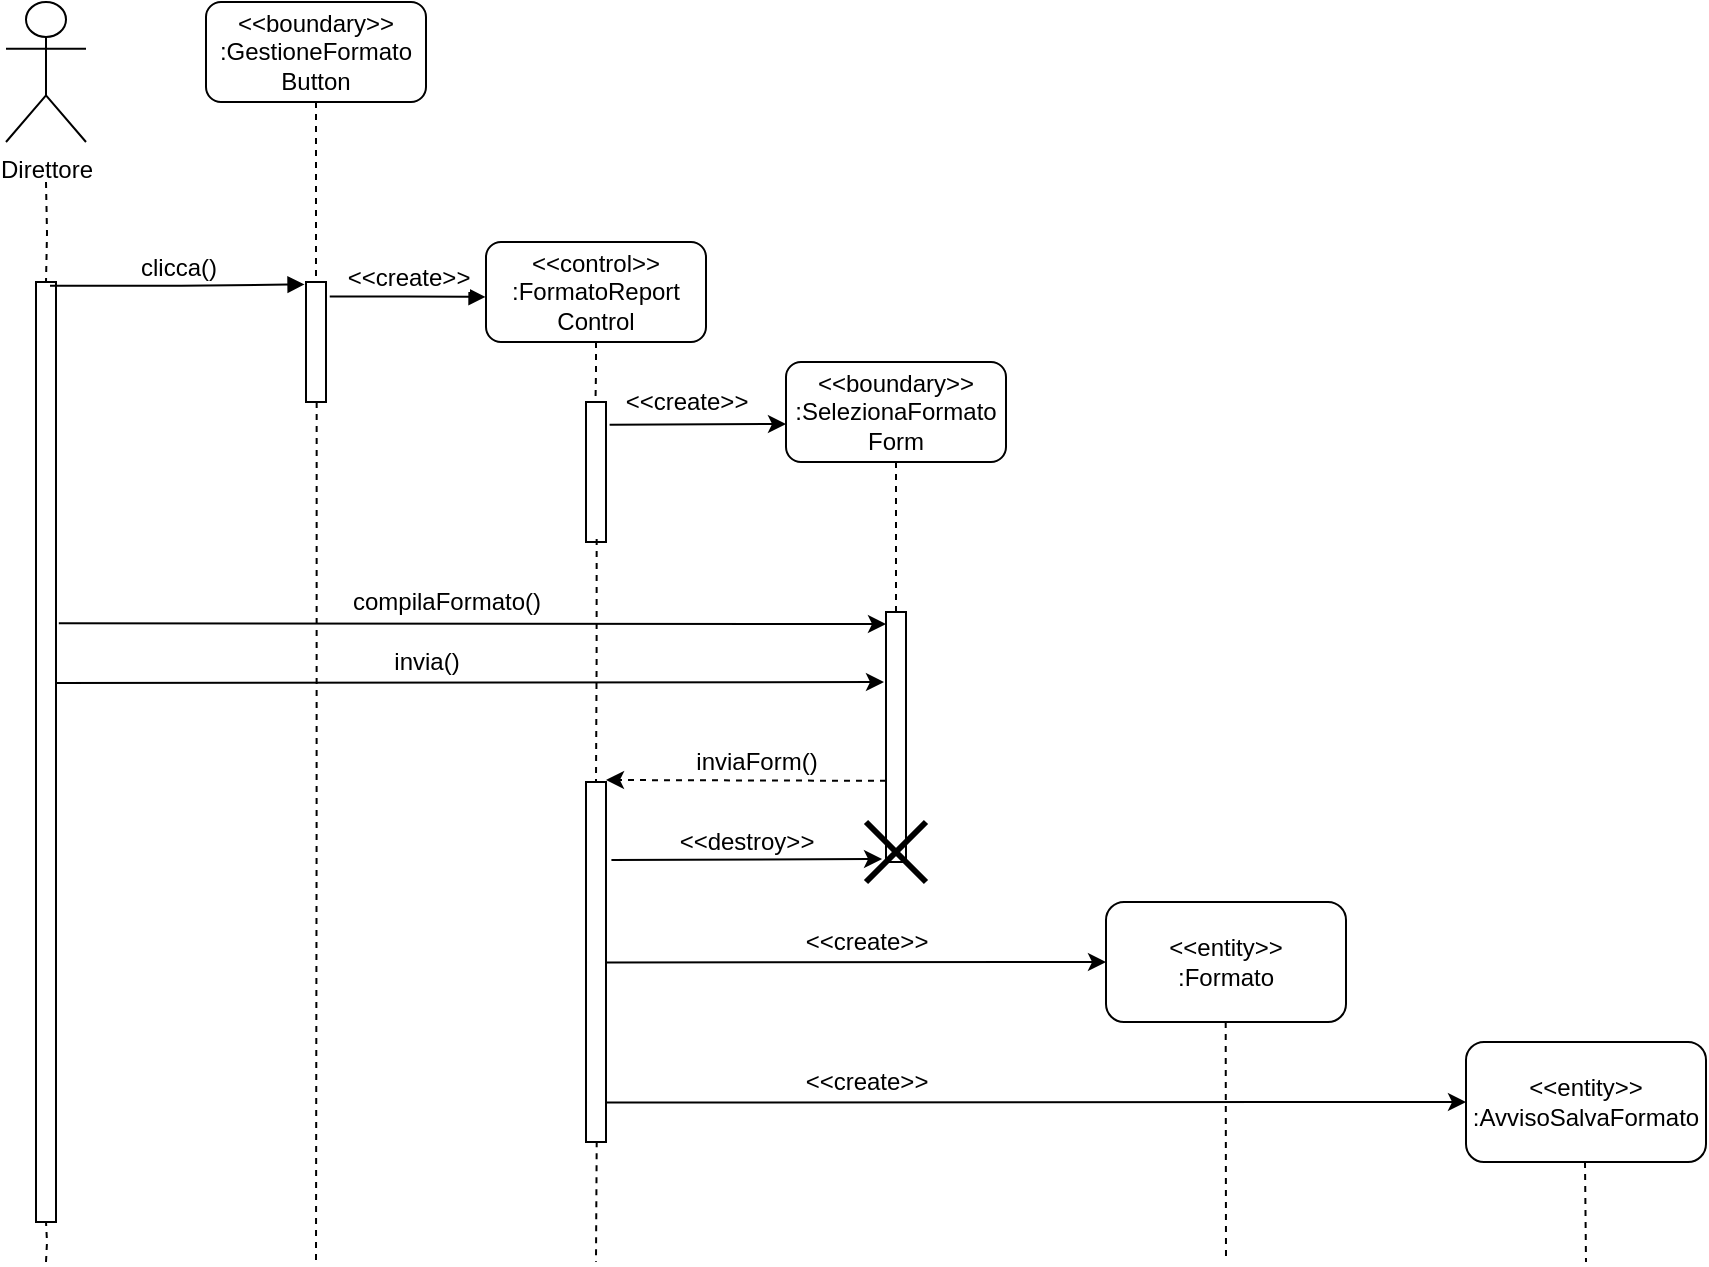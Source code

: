 <mxfile version="15.9.4" type="device"><diagram name="Page-1" id="13e1069c-82ec-6db2-03f1-153e76fe0fe0"><mxGraphModel dx="1038" dy="-322" grid="1" gridSize="10" guides="1" tooltips="1" connect="1" arrows="1" fold="1" page="1" pageScale="1" pageWidth="1100" pageHeight="850" background="none" math="0" shadow="0"><root><mxCell id="0"/><mxCell id="1" parent="0"/><mxCell id="kYW2kT-YFzAEgeHKtyE2-5" value="Direttore" style="shape=umlActor;verticalLabelPosition=bottom;verticalAlign=top;html=1;" parent="1" vertex="1"><mxGeometry x="110" y="890" width="40" height="70" as="geometry"/></mxCell><mxCell id="kYW2kT-YFzAEgeHKtyE2-7" value="" style="endArrow=none;dashed=1;html=1;rounded=0;edgeStyle=orthogonalEdgeStyle;" parent="1" target="kYW2kT-YFzAEgeHKtyE2-8" edge="1"><mxGeometry width="50" height="50" relative="1" as="geometry"><mxPoint x="130" y="980" as="sourcePoint"/><mxPoint x="130" y="920" as="targetPoint"/></mxGeometry></mxCell><mxCell id="kYW2kT-YFzAEgeHKtyE2-8" value="" style="html=1;points=[];perimeter=orthogonalPerimeter;" parent="1" vertex="1"><mxGeometry x="125" y="1030" width="10" height="470" as="geometry"/></mxCell><mxCell id="kYW2kT-YFzAEgeHKtyE2-9" value="&lt;font style=&quot;font-size: 12px&quot;&gt;clicca()&lt;/font&gt;" style="html=1;verticalAlign=bottom;endArrow=block;rounded=0;edgeStyle=orthogonalEdgeStyle;entryX=-0.071;entryY=0.02;entryDx=0;entryDy=0;entryPerimeter=0;exitX=0.7;exitY=0.004;exitDx=0;exitDy=0;exitPerimeter=0;" parent="1" source="kYW2kT-YFzAEgeHKtyE2-8" target="kYW2kT-YFzAEgeHKtyE2-16" edge="1"><mxGeometry width="80" relative="1" as="geometry"><mxPoint x="136" y="1032" as="sourcePoint"/><mxPoint x="250" y="1033" as="targetPoint"/></mxGeometry></mxCell><mxCell id="kYW2kT-YFzAEgeHKtyE2-14" value="&lt;font style=&quot;font-size: 12px&quot;&gt;&amp;lt;&amp;lt;boundary&amp;gt;&amp;gt;&lt;br&gt;:GestioneFormato&lt;br&gt;Button&lt;/font&gt;" style="rounded=1;whiteSpace=wrap;html=1;" parent="1" vertex="1"><mxGeometry x="210" y="890" width="110" height="50" as="geometry"/></mxCell><mxCell id="kYW2kT-YFzAEgeHKtyE2-15" value="" style="endArrow=none;dashed=1;html=1;rounded=0;edgeStyle=orthogonalEdgeStyle;exitX=0.5;exitY=1;exitDx=0;exitDy=0;entryX=0.5;entryY=-0.025;entryDx=0;entryDy=0;entryPerimeter=0;" parent="1" source="kYW2kT-YFzAEgeHKtyE2-14" target="kYW2kT-YFzAEgeHKtyE2-16" edge="1"><mxGeometry width="50" height="50" relative="1" as="geometry"><mxPoint x="500" y="1130" as="sourcePoint"/><mxPoint x="265" y="1030" as="targetPoint"/></mxGeometry></mxCell><mxCell id="kYW2kT-YFzAEgeHKtyE2-16" value="" style="html=1;points=[];perimeter=orthogonalPerimeter;" parent="1" vertex="1"><mxGeometry x="260" y="1030" width="10" height="60" as="geometry"/></mxCell><mxCell id="kYW2kT-YFzAEgeHKtyE2-17" value="&lt;font style=&quot;font-size: 12px&quot;&gt;&amp;lt;&amp;lt;create&amp;gt;&amp;gt;&lt;/font&gt;" style="html=1;verticalAlign=bottom;endArrow=block;rounded=0;edgeStyle=orthogonalEdgeStyle;exitX=1.186;exitY=0.121;exitDx=0;exitDy=0;exitPerimeter=0;entryX=-0.002;entryY=0.549;entryDx=0;entryDy=0;entryPerimeter=0;" parent="1" source="kYW2kT-YFzAEgeHKtyE2-16" target="kYW2kT-YFzAEgeHKtyE2-18" edge="1"><mxGeometry width="80" relative="1" as="geometry"><mxPoint x="142.0" y="1041.48" as="sourcePoint"/><mxPoint x="350" y="1037" as="targetPoint"/></mxGeometry></mxCell><mxCell id="kYW2kT-YFzAEgeHKtyE2-18" value="&lt;font style=&quot;font-size: 12px&quot;&gt;&amp;lt;&amp;lt;control&amp;gt;&amp;gt;&lt;br&gt;:FormatoReport&lt;br&gt;Control&lt;/font&gt;" style="rounded=1;whiteSpace=wrap;html=1;" parent="1" vertex="1"><mxGeometry x="350" y="1010" width="110" height="50" as="geometry"/></mxCell><mxCell id="kYW2kT-YFzAEgeHKtyE2-19" value="" style="endArrow=none;dashed=1;html=1;rounded=0;edgeStyle=orthogonalEdgeStyle;exitX=0.5;exitY=1;exitDx=0;exitDy=0;entryX=0.478;entryY=-0.033;entryDx=0;entryDy=0;entryPerimeter=0;" parent="1" source="kYW2kT-YFzAEgeHKtyE2-18" target="kYW2kT-YFzAEgeHKtyE2-20" edge="1"><mxGeometry width="50" height="50" relative="1" as="geometry"><mxPoint x="420" y="1050" as="sourcePoint"/><mxPoint x="405" y="1080" as="targetPoint"/></mxGeometry></mxCell><mxCell id="kYW2kT-YFzAEgeHKtyE2-20" value="" style="html=1;points=[];perimeter=orthogonalPerimeter;" parent="1" vertex="1"><mxGeometry x="400" y="1090" width="10" height="70" as="geometry"/></mxCell><mxCell id="kYW2kT-YFzAEgeHKtyE2-24" value="&lt;font style=&quot;font-size: 12px&quot;&gt;&amp;lt;&amp;lt;boundary&amp;gt;&amp;gt;&lt;br&gt;:SelezionaFormato&lt;br&gt;Form&lt;/font&gt;" style="rounded=1;whiteSpace=wrap;html=1;" parent="1" vertex="1"><mxGeometry x="500" y="1070" width="110" height="50" as="geometry"/></mxCell><mxCell id="kYW2kT-YFzAEgeHKtyE2-25" value="" style="endArrow=none;dashed=1;html=1;rounded=0;edgeStyle=orthogonalEdgeStyle;entryX=0.5;entryY=1;entryDx=0;entryDy=0;" parent="1" source="kYW2kT-YFzAEgeHKtyE2-37" target="kYW2kT-YFzAEgeHKtyE2-24" edge="1"><mxGeometry width="50" height="50" relative="1" as="geometry"><mxPoint x="555" y="1190" as="sourcePoint"/><mxPoint x="470" y="1090" as="targetPoint"/></mxGeometry></mxCell><mxCell id="kYW2kT-YFzAEgeHKtyE2-35" value="" style="html=1;points=[];perimeter=orthogonalPerimeter;" parent="1" vertex="1"><mxGeometry x="400" y="1280" width="10" height="180" as="geometry"/></mxCell><mxCell id="kYW2kT-YFzAEgeHKtyE2-36" value="" style="endArrow=none;dashed=1;html=1;rounded=0;edgeStyle=orthogonalEdgeStyle;exitX=0.533;exitY=0.979;exitDx=0;exitDy=0;exitPerimeter=0;" parent="1" source="kYW2kT-YFzAEgeHKtyE2-20" target="kYW2kT-YFzAEgeHKtyE2-35" edge="1"><mxGeometry width="50" height="50" relative="1" as="geometry"><mxPoint x="405.33" y="1129.16" as="sourcePoint"/><mxPoint x="405" y="1400" as="targetPoint"/></mxGeometry></mxCell><mxCell id="kYW2kT-YFzAEgeHKtyE2-37" value="" style="html=1;points=[];perimeter=orthogonalPerimeter;" parent="1" vertex="1"><mxGeometry x="550" y="1195" width="10" height="125" as="geometry"/></mxCell><mxCell id="kYW2kT-YFzAEgeHKtyE2-41" value="" style="shape=umlDestroy;whiteSpace=wrap;html=1;strokeWidth=3;" parent="1" vertex="1"><mxGeometry x="540" y="1300" width="30" height="30" as="geometry"/></mxCell><mxCell id="kYW2kT-YFzAEgeHKtyE2-76" value="" style="endArrow=none;dashed=1;html=1;rounded=0;edgeStyle=orthogonalEdgeStyle;" parent="1" target="kYW2kT-YFzAEgeHKtyE2-8" edge="1"><mxGeometry width="50" height="50" relative="1" as="geometry"><mxPoint x="130" y="1520" as="sourcePoint"/><mxPoint x="130" y="1510" as="targetPoint"/></mxGeometry></mxCell><mxCell id="qskAF6CkYjYNbCqtfUBM-2" value="" style="endArrow=none;dashed=1;html=1;rounded=0;edgeStyle=orthogonalEdgeStyle;exitX=0.533;exitY=1;exitDx=0;exitDy=0;exitPerimeter=0;" parent="1" source="kYW2kT-YFzAEgeHKtyE2-16" edge="1"><mxGeometry width="50" height="50" relative="1" as="geometry"><mxPoint x="265.33" y="1090" as="sourcePoint"/><mxPoint x="265" y="1520" as="targetPoint"/></mxGeometry></mxCell><mxCell id="qskAF6CkYjYNbCqtfUBM-6" value="" style="endArrow=classic;html=1;rounded=0;fontFamily=Helvetica;fontSize=12;exitX=1.18;exitY=0.163;exitDx=0;exitDy=0;exitPerimeter=0;" parent="1" source="kYW2kT-YFzAEgeHKtyE2-20" edge="1"><mxGeometry width="50" height="50" relative="1" as="geometry"><mxPoint x="480" y="1280" as="sourcePoint"/><mxPoint x="500" y="1101" as="targetPoint"/></mxGeometry></mxCell><mxCell id="qskAF6CkYjYNbCqtfUBM-7" value="&amp;lt;&amp;lt;create&amp;gt;&amp;gt;" style="text;html=1;align=center;verticalAlign=middle;resizable=0;points=[];autosize=1;strokeColor=none;fillColor=none;fontSize=12;fontFamily=Helvetica;" parent="1" vertex="1"><mxGeometry x="410" y="1080" width="80" height="20" as="geometry"/></mxCell><mxCell id="qskAF6CkYjYNbCqtfUBM-11" value="" style="endArrow=classic;html=1;rounded=0;fontFamily=Helvetica;fontSize=12;exitX=1.141;exitY=0.363;exitDx=0;exitDy=0;exitPerimeter=0;" parent="1" source="kYW2kT-YFzAEgeHKtyE2-8" edge="1"><mxGeometry width="50" height="50" relative="1" as="geometry"><mxPoint x="140" y="1200" as="sourcePoint"/><mxPoint x="550" y="1201" as="targetPoint"/></mxGeometry></mxCell><mxCell id="qskAF6CkYjYNbCqtfUBM-12" value="compilaFormato()" style="text;html=1;align=center;verticalAlign=middle;resizable=0;points=[];autosize=1;strokeColor=none;fillColor=none;fontSize=12;fontFamily=Helvetica;" parent="1" vertex="1"><mxGeometry x="275" y="1180" width="110" height="20" as="geometry"/></mxCell><mxCell id="qskAF6CkYjYNbCqtfUBM-14" value="" style="endArrow=classic;html=1;rounded=0;fontFamily=Helvetica;fontSize=12;exitX=1.141;exitY=0.363;exitDx=0;exitDy=0;exitPerimeter=0;" parent="1" edge="1"><mxGeometry width="50" height="50" relative="1" as="geometry"><mxPoint x="135.0" y="1230.49" as="sourcePoint"/><mxPoint x="549" y="1230" as="targetPoint"/></mxGeometry></mxCell><mxCell id="qskAF6CkYjYNbCqtfUBM-15" value="invia()" style="text;html=1;align=center;verticalAlign=middle;resizable=0;points=[];autosize=1;strokeColor=none;fillColor=none;fontSize=12;fontFamily=Helvetica;" parent="1" vertex="1"><mxGeometry x="295" y="1210" width="50" height="20" as="geometry"/></mxCell><mxCell id="qskAF6CkYjYNbCqtfUBM-16" value="" style="endArrow=classic;html=1;rounded=0;fontFamily=Helvetica;fontSize=12;dashed=1;" parent="1" edge="1"><mxGeometry width="50" height="50" relative="1" as="geometry"><mxPoint x="550" y="1279.43" as="sourcePoint"/><mxPoint x="410" y="1279" as="targetPoint"/></mxGeometry></mxCell><mxCell id="qskAF6CkYjYNbCqtfUBM-17" value="inviaForm()" style="text;html=1;align=center;verticalAlign=middle;resizable=0;points=[];autosize=1;strokeColor=none;fillColor=none;fontSize=12;fontFamily=Helvetica;" parent="1" vertex="1"><mxGeometry x="445" y="1260" width="80" height="20" as="geometry"/></mxCell><mxCell id="qskAF6CkYjYNbCqtfUBM-18" value="" style="endArrow=classic;html=1;rounded=0;fontFamily=Helvetica;fontSize=12;exitX=1.271;exitY=0.217;exitDx=0;exitDy=0;exitPerimeter=0;entryX=-0.197;entryY=0.988;entryDx=0;entryDy=0;entryPerimeter=0;" parent="1" source="kYW2kT-YFzAEgeHKtyE2-35" target="kYW2kT-YFzAEgeHKtyE2-37" edge="1"><mxGeometry width="50" height="50" relative="1" as="geometry"><mxPoint x="500" y="1280" as="sourcePoint"/><mxPoint x="550" y="1230" as="targetPoint"/></mxGeometry></mxCell><mxCell id="qskAF6CkYjYNbCqtfUBM-19" value="&amp;lt;&amp;lt;destroy&amp;gt;&amp;gt;" style="text;html=1;align=center;verticalAlign=middle;resizable=0;points=[];autosize=1;strokeColor=none;fillColor=none;fontSize=12;fontFamily=Helvetica;" parent="1" vertex="1"><mxGeometry x="440" y="1300" width="80" height="20" as="geometry"/></mxCell><mxCell id="qskAF6CkYjYNbCqtfUBM-20" value="" style="endArrow=classic;html=1;rounded=0;fontFamily=Helvetica;fontSize=12;exitX=1.271;exitY=0.217;exitDx=0;exitDy=0;exitPerimeter=0;" parent="1" edge="1"><mxGeometry width="50" height="50" relative="1" as="geometry"><mxPoint x="410.0" y="1370.27" as="sourcePoint"/><mxPoint x="660" y="1370" as="targetPoint"/></mxGeometry></mxCell><mxCell id="qskAF6CkYjYNbCqtfUBM-21" value="&amp;lt;&amp;lt;create&amp;gt;&amp;gt;" style="text;html=1;align=center;verticalAlign=middle;resizable=0;points=[];autosize=1;strokeColor=none;fillColor=none;fontSize=12;fontFamily=Helvetica;" parent="1" vertex="1"><mxGeometry x="500" y="1350" width="80" height="20" as="geometry"/></mxCell><mxCell id="qskAF6CkYjYNbCqtfUBM-22" value="&amp;lt;&amp;lt;entity&amp;gt;&amp;gt;&lt;br&gt;:Formato" style="rounded=1;whiteSpace=wrap;html=1;fontFamily=Helvetica;fontSize=12;" parent="1" vertex="1"><mxGeometry x="660" y="1340" width="120" height="60" as="geometry"/></mxCell><mxCell id="qskAF6CkYjYNbCqtfUBM-23" value="" style="endArrow=classic;html=1;rounded=0;fontFamily=Helvetica;fontSize=12;exitX=1.271;exitY=0.217;exitDx=0;exitDy=0;exitPerimeter=0;" parent="1" edge="1"><mxGeometry width="50" height="50" relative="1" as="geometry"><mxPoint x="410" y="1440.27" as="sourcePoint"/><mxPoint x="840" y="1440" as="targetPoint"/></mxGeometry></mxCell><mxCell id="qskAF6CkYjYNbCqtfUBM-24" value="&amp;lt;&amp;lt;create&amp;gt;&amp;gt;" style="text;html=1;align=center;verticalAlign=middle;resizable=0;points=[];autosize=1;strokeColor=none;fillColor=none;fontSize=12;fontFamily=Helvetica;" parent="1" vertex="1"><mxGeometry x="500" y="1420" width="80" height="20" as="geometry"/></mxCell><mxCell id="qskAF6CkYjYNbCqtfUBM-25" value="&amp;lt;&amp;lt;entity&amp;gt;&amp;gt;&lt;br&gt;:AvvisoSalvaFormato" style="rounded=1;whiteSpace=wrap;html=1;fontFamily=Helvetica;fontSize=12;" parent="1" vertex="1"><mxGeometry x="840" y="1410" width="120" height="60" as="geometry"/></mxCell><mxCell id="qskAF6CkYjYNbCqtfUBM-28" value="" style="endArrow=none;dashed=1;html=1;rounded=0;fontFamily=Helvetica;fontSize=12;exitX=0.535;exitY=0.998;exitDx=0;exitDy=0;exitPerimeter=0;" parent="1" source="kYW2kT-YFzAEgeHKtyE2-35" edge="1"><mxGeometry width="50" height="50" relative="1" as="geometry"><mxPoint x="500" y="1270" as="sourcePoint"/><mxPoint x="405" y="1520" as="targetPoint"/></mxGeometry></mxCell><mxCell id="SRGusqsVR6MqoYgxpDdk-1" value="" style="endArrow=none;dashed=1;html=1;rounded=0;fontFamily=Helvetica;fontSize=12;exitX=0.535;exitY=0.998;exitDx=0;exitDy=0;exitPerimeter=0;" parent="1" edge="1"><mxGeometry width="50" height="50" relative="1" as="geometry"><mxPoint x="719.85" y="1400.0" as="sourcePoint"/><mxPoint x="720" y="1520" as="targetPoint"/></mxGeometry></mxCell><mxCell id="SRGusqsVR6MqoYgxpDdk-2" value="" style="endArrow=none;dashed=1;html=1;rounded=0;fontFamily=Helvetica;fontSize=12;exitX=0.535;exitY=0.998;exitDx=0;exitDy=0;exitPerimeter=0;" parent="1" edge="1"><mxGeometry width="50" height="50" relative="1" as="geometry"><mxPoint x="899.5" y="1470.0" as="sourcePoint"/><mxPoint x="900" y="1520" as="targetPoint"/></mxGeometry></mxCell></root></mxGraphModel></diagram></mxfile>